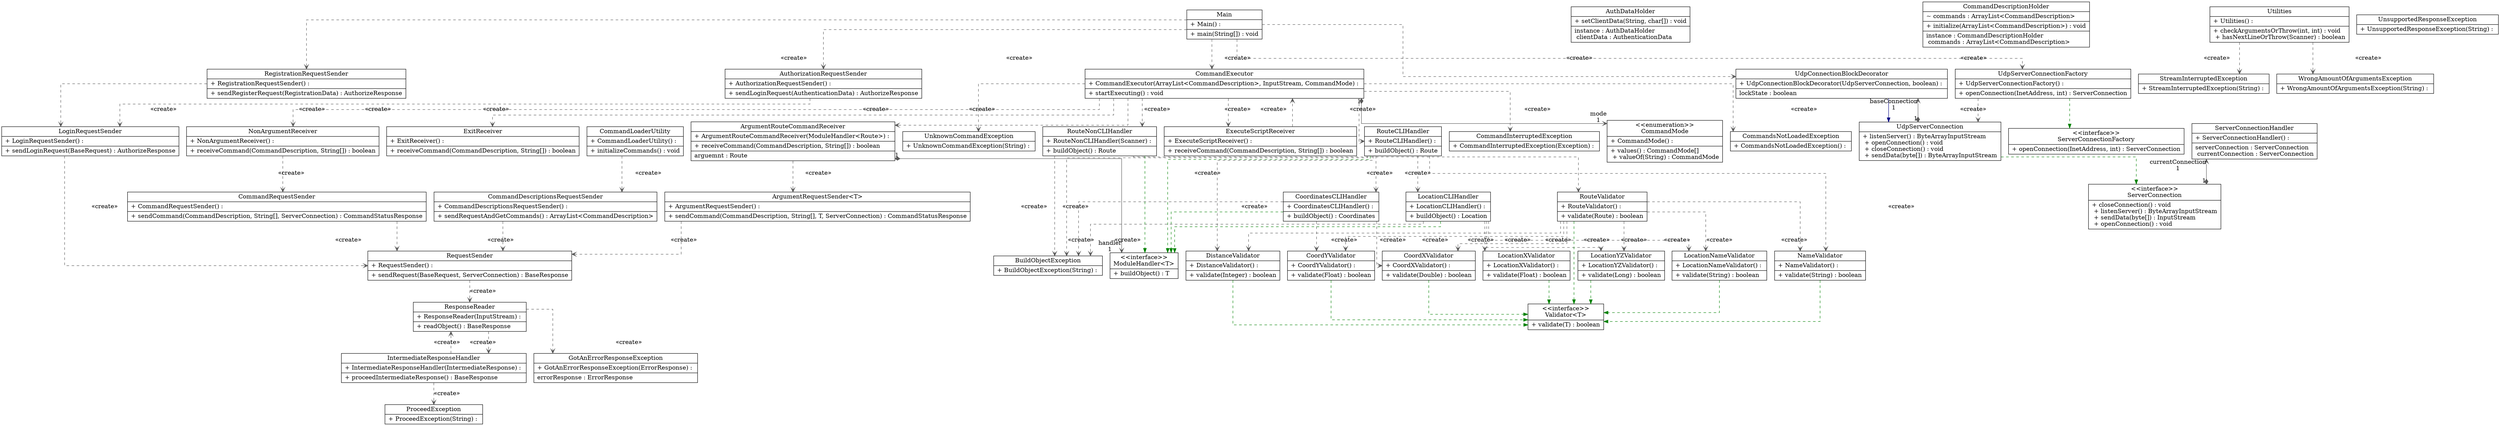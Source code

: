 digraph "main" {

splines  = ortho;
fontname = "Inconsolata";

node [colorscheme = ylgnbu4];
edge [colorscheme = dark28, dir = both];

"ArgumentRequestSender<T>"       [shape = record, pos = "29.042,12.299!"   , label = "{ ArgumentRequestSender\<T\> | + ArgumentRequestSender() : \l|+ sendCommand(CommandDescription, String[], T, ServerConnection) : CommandStatusResponse\l }"];
ArgumentRouteCommandReceiver     [shape = record, pos = "32.632,9.611!"    , label = "{ ArgumentRouteCommandReceiver | + ArgumentRouteCommandReceiver(ModuleHandler\<Route\>) : \l|+ receiveCommand(CommandDescription, String[]) : boolean\l| arguemnt : Route\l }"];
AuthDataHolder                   [shape = record, pos = "12.500,3.347!"    , label = "{ AuthDataHolder | + setClientData(String, char[]) : void\l| instance : AuthDataHolder\l  clientData : AuthenticationData\l }"];
AuthorizationRequestSender       [shape = record, pos = "16.712,7.167!"    , label = "{ AuthorizationRequestSender | + AuthorizationRequestSender() : \l|+ sendLoginRequest(AuthenticationData) : AuthorizeResponse\l }"];
BuildObjectException             [shape = record, pos = "54.785,15.535!"   , label = "{ BuildObjectException | + BuildObjectException(String) : \l }"];
CommandDescriptionHolder         [shape = record, pos = "7.097,3.347!"     , label = "{ CommandDescriptionHolder | ~ commands : ArrayList\<CommandDescription\>\l|+ initialize(ArrayList\<CommandDescription\>) : void\l| instance : CommandDescriptionHolder\l  commands : ArrayList\<CommandDescription\>\l }"];
CommandDescriptionsRequestSender [shape = record, pos = "10.587,12.299!"   , label = "{ CommandDescriptionsRequestSender | + CommandDescriptionsRequestSender() : \l|+ sendRequestAndGetCommands() : ArrayList\<CommandDescription\>\l }"];
CommandExecutor                  [shape = record, pos = "51.191,7.167!"    , label = "{ CommandExecutor | + CommandExecutor(ArrayList\<CommandDescription\>, InputStream, CommandMode) : \l|+ startExecuting() : void\l }"];
CommandInterruptedException      [shape = record, pos = "39.519,9.236!"    , label = "{ CommandInterruptedException | + CommandInterruptedException(Exception) : \l }"];
CommandLoaderUtility             [shape = record, pos = "12.246,9.424!"    , label = "{ CommandLoaderUtility | + CommandLoaderUtility() : \l|+ initializeCommands() : void\l }"];
CommandMode                      [shape = record, pos = "63.611,9.590!"    , label = "{ \<\<enumeration\>\>\nCommandMode | + CommandMode() : \l|+ values() : CommandMode[]\l + valueOf(String) : CommandMode\l }"];
CommandRequestSender             [shape = record, pos = "20.042,12.299!"   , label = "{ CommandRequestSender | + CommandRequestSender() : \l|+ sendCommand(CommandDescription, String[], ServerConnection) : CommandStatusResponse\l }"];
CommandsNotLoadedException       [shape = record, pos = "44.228,9.236!"    , label = "{ CommandsNotLoadedException | + CommandsNotLoadedException() : \l }"];
CoordXValidator                  [shape = record, pos = "61.785,15.722!"   , label = "{ CoordXValidator | + CoordXValidator() : \l|+ validate(Double) : boolean\l }"];
CoordYValidator                  [shape = record, pos = "64.896,15.722!"   , label = "{ CoordYValidator | + CoordYValidator() : \l|+ validate(Float) : boolean\l }"];
CoordinatesCLIHandler            [shape = record, pos = "54.489,12.299!"   , label = "{ CoordinatesCLIHandler | + CoordinatesCLIHandler() : \l|+ buildObject() : Coordinates\l }"];
DistanceValidator                [shape = record, pos = "67.826,15.722!"   , label = "{ DistanceValidator | + DistanceValidator() : \l|+ validate(Integer) : boolean\l }"];
ExecuteScriptReceiver            [shape = record, pos = "51.691,5.222!"    , label = "{ ExecuteScriptReceiver | + ExecuteScriptReceiver() : \l|+ receiveCommand(CommandDescription, String[]) : boolean\l }"];
ExitReceiver                     [shape = record, pos = "54.000,9.424!"    , label = "{ ExitReceiver | + ExitReceiver() : \l|+ receiveCommand(CommandDescription, String[]) : boolean\l }"];
GotAnErrorResponseException      [shape = record, pos = "13.843,19.639!"   , label = "{ GotAnErrorResponseException | + GotAnErrorResponseException(ErrorResponse) : \l| errorResponse : ErrorResponse\l }"];
IntermediateResponseHandler      [shape = record, pos = "18.982,19.639!"   , label = "{ IntermediateResponseHandler | + IntermediateResponseHandler(IntermediateResponse) : \l|+ proceedIntermediateResponse() : BaseResponse\l }"];
LocationCLIHandler               [shape = record, pos = "43.411,12.299!"   , label = "{ LocationCLIHandler | + LocationCLIHandler() : \l|+ buildObject() : Location\l }"];
LocationNameValidator            [shape = record, pos = "58.285,15.722!"   , label = "{ LocationNameValidator | + LocationNameValidator() : \l|+ validate(String) : boolean\l }"];
LocationXValidator               [shape = record, pos = "45.175,15.722!"   , label = "{ LocationXValidator | + LocationXValidator() : \l|+ validate(Float) : boolean\l }"];
LocationYZValidator              [shape = record, pos = "51.604,15.722!"   , label = "{ LocationYZValidator | + LocationYZValidator() : \l|+ validate(Long) : boolean\l }"];
LoginRequestSender               [shape = record, pos = "15.705,9.424!"    , label = "{ LoginRequestSender | + LoginRequestSender() : \l|+ sendLoginRequest(BaseRequest) : AuthorizeResponse\l }"];
Main                             [shape = record, pos = "14.726,5.222!"    , label = "{ Main | + Main() : \l|+ main(String[]) : void\l }"];
"ModuleHandler<T>"               [shape = record, pos = "38.076,15.535!"   , label = "{ \<\<interface\>\>\nModuleHandler\<T\> | + buildObject() : T\l }"];
NameValidator                    [shape = record, pos = "70.951,15.722!"   , label = "{ NameValidator | + NameValidator() : \l|+ validate(String) : boolean\l }"];
NonArgumentReceiver              [shape = record, pos = "21.569,9.424!"    , label = "{ NonArgumentReceiver | + NonArgumentReceiver() : \l|+ receiveCommand(CommandDescription, String[]) : boolean\l }"];
ProceedException                 [shape = record, pos = "20.232,21.208!"   , label = "{ ProceedException | + ProceedException(String) : \l }"];
RegistrationRequestSender        [shape = record, pos = "10.559,7.167!"    , label = "{ RegistrationRequestSender | + RegistrationRequestSender() : \l|+ sendRegisterRequest(RegistrationData) : AuthorizeResponse\l }"];
RequestSender                    [shape = record, pos = "15.937,15.722!"   , label = "{ RequestSender | + RequestSender() : \l|+ sendRequest(BaseRequest, ServerConnection) : BaseResponse\l }"];
ResponseReader                   [shape = record, pos = "17.298,17.694!"   , label = "{ ResponseReader | + ResponseReader(InputStream) : \l|+ readObject() : BaseResponse\l }"];
RouteCLIHandler                  [shape = record, pos = "48.700,9.424!"    , label = "{ RouteCLIHandler | + RouteCLIHandler() : \l|+ buildObject() : Route\l }"];
RouteNonCLIHandler               [shape = record, pos = "59.945,9.424!"    , label = "{ RouteNonCLIHandler | + RouteNonCLIHandler(Scanner) : \l|+ buildObject() : Route\l }"];
RouteValidator                   [shape = record, pos = "69.417,12.299!"   , label = "{ RouteValidator | + RouteValidator() : \l|+ validate(Route) : boolean\l }"];
ServerConnection                 [shape = record, pos = "5.628,12.611!"    , label = "{ \<\<interface\>\>\nServerConnection | + closeConnection() : void\l + listenServer() : ByteArrayInputStream\l + sendData(byte[]) : InputStream\l + openConnection() : void\l }"];
ServerConnectionFactory          [shape = record, pos = "-2.216,9.236!"    , label = "{ \<\<interface\>\>\nServerConnectionFactory | + openConnection(InetAddress, int) : ServerConnection\l }"];
ServerConnectionHandler          [shape = record, pos = "7.715,9.590!"     , label = "{ ServerConnectionHandler | + ServerConnectionHandler() : \l| serverConnection : ServerConnection\l  currentConnection : ServerConnection\l }"];
StreamInterruptedException       [shape = record, pos = "-2.389,3.347!"    , label = "{ StreamInterruptedException | + StreamInterruptedException(String) : \l }"];
UdpConnectionBlockDecorator      [shape = record, pos = "3.153,7.167!"     , label = "{ UdpConnectionBlockDecorator | + UdpConnectionBlockDecorator(UdpServerConnection, boolean) : \l| lockState : boolean\l }"];
UdpServerConnection              [shape = record, pos = "3.326,9.736!"     , label = "{ UdpServerConnection | + listenServer() : ByteArrayInputStream\l + openConnection() : void\l + closeConnection() : void\l + sendData(byte[]) : ByteArrayInputStream\l }"];
UdpServerConnectionFactory       [shape = record, pos = "-2.389,7.167!"    , label = "{ UdpServerConnectionFactory | + UdpServerConnectionFactory() : \l|+ openConnection(InetAddress, int) : ServerConnection\l }"];
UnknownCommandException          [shape = record, pos = "28.344,9.236!"    , label = "{ UnknownCommandException | + UnknownCommandException(String) : \l }"];
UnsupportedResponseException     [shape = record, pos = "16.653,3.347!"    , label = "{ UnsupportedResponseException | + UnsupportedResponseException(String) : \l }"];
Utilities                        [shape = record, pos = "-0.243,1.778!"    , label = "{ Utilities | + Utilities() : \l|+ checkArgumentsOrThrow(int, int) : void\l + hasNextLineOrThrow(Scanner) : boolean\l }"];
"Validator<T>"                   [shape = record, pos = "63.530,17.507!"   , label = "{ \<\<interface\>\>\nValidator\<T\> | + validate(T) : boolean\l }"];
WrongAmountOfArgumentsException  [shape = record, pos = "1.722,3.347!"     , label = "{ WrongAmountOfArgumentsException | + WrongAmountOfArgumentsException(String) : \l }"];

"ArgumentRequestSender<T>"       -> RequestSender                    [color = "#595959", style = dashed, arrowtail = none    , arrowhead = vee     , taillabel = "", label = "«create»", headlabel = ""];
ArgumentRouteCommandReceiver     -> "ArgumentRequestSender<T>"       [color = "#595959", style = dashed, arrowtail = none    , arrowhead = vee     , taillabel = "", label = "«create»", headlabel = ""];
ArgumentRouteCommandReceiver     -> "ModuleHandler<T>"               [color = "#595959", style = solid , arrowtail = diamond , arrowhead = vee     , taillabel = "1", label = "", headlabel = "handler\n1"];
AuthorizationRequestSender       -> LoginRequestSender               [color = "#595959", style = dashed, arrowtail = none    , arrowhead = vee     , taillabel = "", label = "«create»", headlabel = ""];
CommandDescriptionsRequestSender -> RequestSender                    [color = "#595959", style = dashed, arrowtail = none    , arrowhead = vee     , taillabel = "", label = "«create»", headlabel = ""];
CommandExecutor                  -> ArgumentRouteCommandReceiver     [color = "#595959", style = dashed, arrowtail = none    , arrowhead = vee     , taillabel = "", label = "«create»", headlabel = ""];
CommandExecutor                  -> CommandInterruptedException      [color = "#595959", style = dashed, arrowtail = none    , arrowhead = vee     , taillabel = "", label = "«create»", headlabel = ""];
CommandExecutor                  -> CommandMode                      [color = "#595959", style = solid , arrowtail = diamond , arrowhead = vee     , taillabel = "1", label = "", headlabel = "mode\n1"];
CommandExecutor                  -> CommandsNotLoadedException       [color = "#595959", style = dashed, arrowtail = none    , arrowhead = vee     , taillabel = "", label = "«create»", headlabel = ""];
CommandExecutor                  -> ExecuteScriptReceiver            [color = "#595959", style = dashed, arrowtail = none    , arrowhead = vee     , taillabel = "", label = "«create»", headlabel = ""];
CommandExecutor                  -> ExitReceiver                     [color = "#595959", style = dashed, arrowtail = none    , arrowhead = vee     , taillabel = "", label = "«create»", headlabel = ""];
CommandExecutor                  -> NonArgumentReceiver              [color = "#595959", style = dashed, arrowtail = none    , arrowhead = vee     , taillabel = "", label = "«create»", headlabel = ""];
CommandExecutor                  -> RouteCLIHandler                  [color = "#595959", style = dashed, arrowtail = none    , arrowhead = vee     , taillabel = "", label = "«create»", headlabel = ""];
CommandExecutor                  -> RouteNonCLIHandler               [color = "#595959", style = dashed, arrowtail = none    , arrowhead = vee     , taillabel = "", label = "«create»", headlabel = ""];
CommandExecutor                  -> UnknownCommandException          [color = "#595959", style = dashed, arrowtail = none    , arrowhead = vee     , taillabel = "", label = "«create»", headlabel = ""];
CommandLoaderUtility             -> CommandDescriptionsRequestSender [color = "#595959", style = dashed, arrowtail = none    , arrowhead = vee     , taillabel = "", label = "«create»", headlabel = ""];
CommandRequestSender             -> RequestSender                    [color = "#595959", style = dashed, arrowtail = none    , arrowhead = vee     , taillabel = "", label = "«create»", headlabel = ""];
CoordXValidator                  -> "Validator<T>"                   [color = "#008200", style = dashed, arrowtail = none    , arrowhead = normal  , taillabel = "", label = "", headlabel = ""];
CoordYValidator                  -> "Validator<T>"                   [color = "#008200", style = dashed, arrowtail = none    , arrowhead = normal  , taillabel = "", label = "", headlabel = ""];
CoordinatesCLIHandler            -> BuildObjectException             [color = "#595959", style = dashed, arrowtail = none    , arrowhead = vee     , taillabel = "", label = "«create»", headlabel = ""];
CoordinatesCLIHandler            -> CoordXValidator                  [color = "#595959", style = dashed, arrowtail = none    , arrowhead = vee     , taillabel = "", label = "«create»", headlabel = ""];
CoordinatesCLIHandler            -> CoordYValidator                  [color = "#595959", style = dashed, arrowtail = none    , arrowhead = vee     , taillabel = "", label = "«create»", headlabel = ""];
CoordinatesCLIHandler            -> "ModuleHandler<T>"               [color = "#008200", style = dashed, arrowtail = none    , arrowhead = normal  , taillabel = "", label = "", headlabel = ""];
DistanceValidator                -> "Validator<T>"                   [color = "#008200", style = dashed, arrowtail = none    , arrowhead = normal  , taillabel = "", label = "", headlabel = ""];
ExecuteScriptReceiver            -> CommandExecutor                  [color = "#595959", style = dashed, arrowtail = none    , arrowhead = vee     , taillabel = "", label = "«create»", headlabel = ""];
IntermediateResponseHandler      -> ProceedException                 [color = "#595959", style = dashed, arrowtail = none    , arrowhead = vee     , taillabel = "", label = "«create»", headlabel = ""];
IntermediateResponseHandler      -> ResponseReader                   [color = "#595959", style = dashed, arrowtail = none    , arrowhead = vee     , taillabel = "", label = "«create»", headlabel = ""];
LocationCLIHandler               -> BuildObjectException             [color = "#595959", style = dashed, arrowtail = none    , arrowhead = vee     , taillabel = "", label = "«create»", headlabel = ""];
LocationCLIHandler               -> LocationNameValidator            [color = "#595959", style = dashed, arrowtail = none    , arrowhead = vee     , taillabel = "", label = "«create»", headlabel = ""];
LocationCLIHandler               -> LocationXValidator               [color = "#595959", style = dashed, arrowtail = none    , arrowhead = vee     , taillabel = "", label = "«create»", headlabel = ""];
LocationCLIHandler               -> LocationYZValidator              [color = "#595959", style = dashed, arrowtail = none    , arrowhead = vee     , taillabel = "", label = "«create»", headlabel = ""];
LocationCLIHandler               -> "ModuleHandler<T>"               [color = "#008200", style = dashed, arrowtail = none    , arrowhead = normal  , taillabel = "", label = "", headlabel = ""];
LocationNameValidator            -> "Validator<T>"                   [color = "#008200", style = dashed, arrowtail = none    , arrowhead = normal  , taillabel = "", label = "", headlabel = ""];
LocationXValidator               -> "Validator<T>"                   [color = "#008200", style = dashed, arrowtail = none    , arrowhead = normal  , taillabel = "", label = "", headlabel = ""];
LocationYZValidator              -> "Validator<T>"                   [color = "#008200", style = dashed, arrowtail = none    , arrowhead = normal  , taillabel = "", label = "", headlabel = ""];
LoginRequestSender               -> RequestSender                    [color = "#595959", style = dashed, arrowtail = none    , arrowhead = vee     , taillabel = "", label = "«create»", headlabel = ""];
Main                             -> AuthorizationRequestSender       [color = "#595959", style = dashed, arrowtail = none    , arrowhead = vee     , taillabel = "", label = "«create»", headlabel = ""];
Main                             -> CommandExecutor                  [color = "#595959", style = dashed, arrowtail = none    , arrowhead = vee     , taillabel = "", label = "«create»", headlabel = ""];
Main                             -> RegistrationRequestSender        [color = "#595959", style = dashed, arrowtail = none    , arrowhead = vee     , taillabel = "", label = "«create»", headlabel = ""];
Main                             -> UdpConnectionBlockDecorator      [color = "#595959", style = dashed, arrowtail = none    , arrowhead = vee     , taillabel = "", label = "«create»", headlabel = ""];
Main                             -> UdpServerConnectionFactory       [color = "#595959", style = dashed, arrowtail = none    , arrowhead = vee     , taillabel = "", label = "«create»", headlabel = ""];
NameValidator                    -> "Validator<T>"                   [color = "#008200", style = dashed, arrowtail = none    , arrowhead = normal  , taillabel = "", label = "", headlabel = ""];
NonArgumentReceiver              -> CommandRequestSender             [color = "#595959", style = dashed, arrowtail = none    , arrowhead = vee     , taillabel = "", label = "«create»", headlabel = ""];
RegistrationRequestSender        -> LoginRequestSender               [color = "#595959", style = dashed, arrowtail = none    , arrowhead = vee     , taillabel = "", label = "«create»", headlabel = ""];
RequestSender                    -> ResponseReader                   [color = "#595959", style = dashed, arrowtail = none    , arrowhead = vee     , taillabel = "", label = "«create»", headlabel = ""];
ResponseReader                   -> GotAnErrorResponseException      [color = "#595959", style = dashed, arrowtail = none    , arrowhead = vee     , taillabel = "", label = "«create»", headlabel = ""];
ResponseReader                   -> IntermediateResponseHandler      [color = "#595959", style = dashed, arrowtail = none    , arrowhead = vee     , taillabel = "", label = "«create»", headlabel = ""];
RouteCLIHandler                  -> BuildObjectException             [color = "#595959", style = dashed, arrowtail = none    , arrowhead = vee     , taillabel = "", label = "«create»", headlabel = ""];
RouteCLIHandler                  -> CoordinatesCLIHandler            [color = "#595959", style = dashed, arrowtail = none    , arrowhead = vee     , taillabel = "", label = "«create»", headlabel = ""];
RouteCLIHandler                  -> DistanceValidator                [color = "#595959", style = dashed, arrowtail = none    , arrowhead = vee     , taillabel = "", label = "«create»", headlabel = ""];
RouteCLIHandler                  -> LocationCLIHandler               [color = "#595959", style = dashed, arrowtail = none    , arrowhead = vee     , taillabel = "", label = "«create»", headlabel = ""];
RouteCLIHandler                  -> "ModuleHandler<T>"               [color = "#008200", style = dashed, arrowtail = none    , arrowhead = normal  , taillabel = "", label = "", headlabel = ""];
RouteCLIHandler                  -> NameValidator                    [color = "#595959", style = dashed, arrowtail = none    , arrowhead = vee     , taillabel = "", label = "«create»", headlabel = ""];
RouteNonCLIHandler               -> BuildObjectException             [color = "#595959", style = dashed, arrowtail = none    , arrowhead = vee     , taillabel = "", label = "«create»", headlabel = ""];
RouteNonCLIHandler               -> "ModuleHandler<T>"               [color = "#008200", style = dashed, arrowtail = none    , arrowhead = normal  , taillabel = "", label = "", headlabel = ""];
RouteNonCLIHandler               -> RouteValidator                   [color = "#595959", style = dashed, arrowtail = none    , arrowhead = vee     , taillabel = "", label = "«create»", headlabel = ""];
RouteValidator                   -> CoordXValidator                  [color = "#595959", style = dashed, arrowtail = none    , arrowhead = vee     , taillabel = "", label = "«create»", headlabel = ""];
RouteValidator                   -> CoordYValidator                  [color = "#595959", style = dashed, arrowtail = none    , arrowhead = vee     , taillabel = "", label = "«create»", headlabel = ""];
RouteValidator                   -> DistanceValidator                [color = "#595959", style = dashed, arrowtail = none    , arrowhead = vee     , taillabel = "", label = "«create»", headlabel = ""];
RouteValidator                   -> LocationNameValidator            [color = "#595959", style = dashed, arrowtail = none    , arrowhead = vee     , taillabel = "", label = "«create»", headlabel = ""];
RouteValidator                   -> LocationYZValidator              [color = "#595959", style = dashed, arrowtail = none    , arrowhead = vee     , taillabel = "", label = "«create»", headlabel = ""];
RouteValidator                   -> NameValidator                    [color = "#595959", style = dashed, arrowtail = none    , arrowhead = vee     , taillabel = "", label = "«create»", headlabel = ""];
RouteValidator                   -> "Validator<T>"                   [color = "#008200", style = dashed, arrowtail = none    , arrowhead = normal  , taillabel = "", label = "", headlabel = ""];
ServerConnectionHandler          -> ServerConnection                 [color = "#595959", style = solid , arrowtail = diamond , arrowhead = vee     , taillabel = "1", label = "", headlabel = "currentConnection\n1"];
UdpConnectionBlockDecorator      -> UdpServerConnection              [color = "#000082", style = solid , arrowtail = none    , arrowhead = normal  , taillabel = "", label = "", headlabel = ""];
UdpConnectionBlockDecorator      -> UdpServerConnection              [color = "#595959", style = solid , arrowtail = diamond , arrowhead = vee     , taillabel = "1", label = "", headlabel = "baseConnection\n1"];
UdpServerConnection              -> ServerConnection                 [color = "#008200", style = dashed, arrowtail = none    , arrowhead = normal  , taillabel = "", label = "", headlabel = ""];
UdpServerConnectionFactory       -> ServerConnectionFactory          [color = "#008200", style = dashed, arrowtail = none    , arrowhead = normal  , taillabel = "", label = "", headlabel = ""];
UdpServerConnectionFactory       -> UdpServerConnection              [color = "#595959", style = dashed, arrowtail = none    , arrowhead = vee     , taillabel = "", label = "«create»", headlabel = ""];
Utilities                        -> StreamInterruptedException       [color = "#595959", style = dashed, arrowtail = none    , arrowhead = vee     , taillabel = "", label = "«create»", headlabel = ""];
Utilities                        -> WrongAmountOfArgumentsException  [color = "#595959", style = dashed, arrowtail = none    , arrowhead = vee     , taillabel = "", label = "«create»", headlabel = ""];

}
